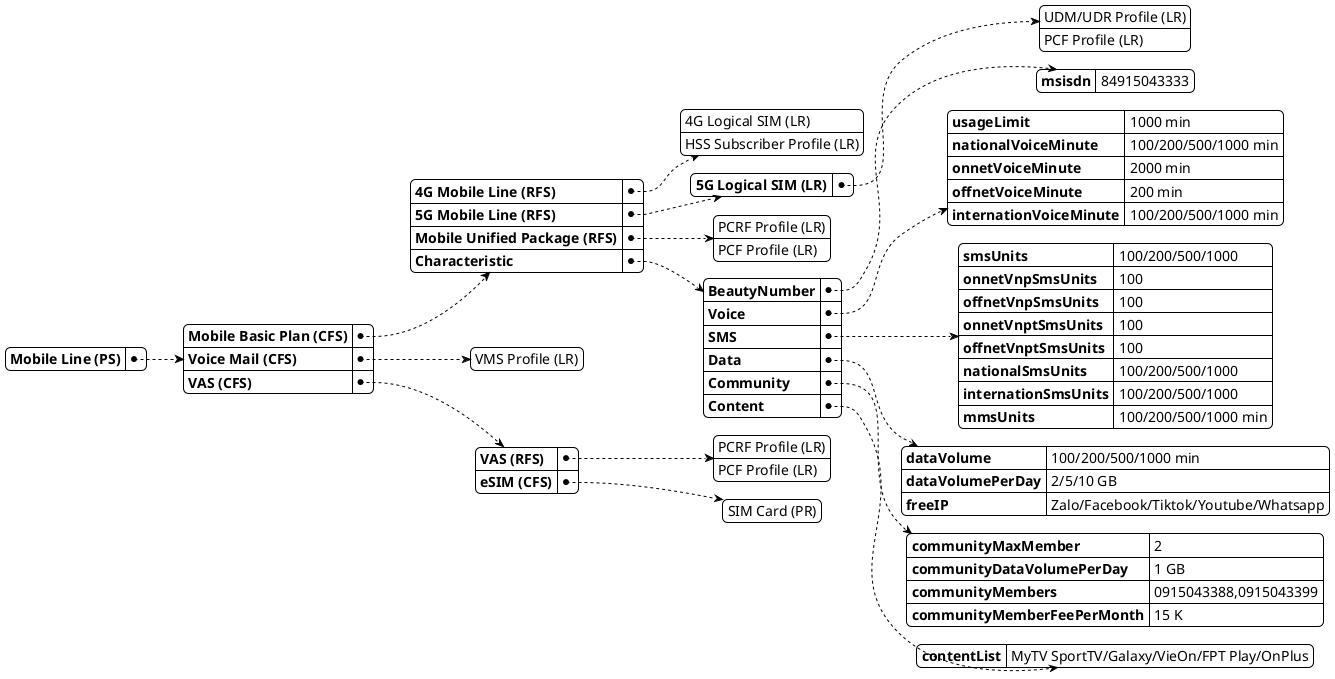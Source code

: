 @startyaml
!theme plain

Mobile Line (PS):
    Mobile Basic Plan (CFS):
        4G Mobile Line (RFS):
            - 4G Logical SIM (LR)
            - HSS Subscriber Profile (LR)
        5G Mobile Line (RFS):
            5G Logical SIM (LR):
                - UDM/UDR Profile (LR)
                - PCF Profile (LR)
        Mobile Unified Package (RFS):
            - PCRF Profile (LR)
            - PCF Profile (LR)
        Characteristic:
            BeautyNumber: 
                msisdn:84915043333
            Voice:
                usageLimit:1000 min
                nationalVoiceMinute: 100/200/500/1000 min
                onnetVoiceMinute:2000 min
                offnetVoiceMinute:200 min
                internationVoiceMinute: 100/200/500/1000 min
            SMS:
                smsUnits: 100/200/500/1000
                onnetVnpSmsUnits:100
                offnetVnpSmsUnits:100
                onnetVnptSmsUnits:100
                offnetVnptSmsUnits:100
                nationalSmsUnits: 100/200/500/1000
                internationSmsUnits: 100/200/500/1000 
                mmsUnits: 100/200/500/1000 min
            Data:
                dataVolume: 100/200/500/1000 min
                dataVolumePerDay:2/5/10 GB
                freeIP:Zalo/Facebook/Tiktok/Youtube/Whatsapp
            Community:
                communityMaxMember:2    
                communityDataVolumePerDay:1 GB
                communityMembers:0915043388,0915043399
                communityMemberFeePerMonth:15 K
            Content:
                contentList: MyTV SportTV/Galaxy/VieOn/FPT Play/OnPlus
    Voice Mail (CFS):
        VoiceMail (RFS)
            - VMS Profile (LR)
    VAS (CFS):
        VAS (RFS):
            - PCRF Profile (LR)
            - PCF Profile (LR)
        eSIM (CFS):
            eSIM (RFS):
                - eSIM Profile (LR)
        - SIM Card (PR)
@endyaml